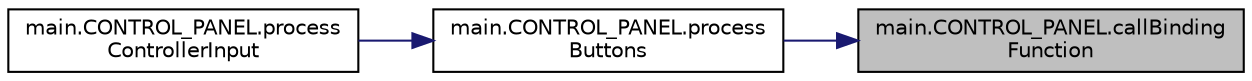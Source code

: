 digraph "main.CONTROL_PANEL.callBindingFunction"
{
 // LATEX_PDF_SIZE
  edge [fontname="Helvetica",fontsize="10",labelfontname="Helvetica",labelfontsize="10"];
  node [fontname="Helvetica",fontsize="10",shape=record];
  rankdir="RL";
  Node1 [label="main.CONTROL_PANEL.callBinding\lFunction",height=0.2,width=0.4,color="black", fillcolor="grey75", style="filled", fontcolor="black",tooltip=" "];
  Node1 -> Node2 [dir="back",color="midnightblue",fontsize="10",style="solid",fontname="Helvetica"];
  Node2 [label="main.CONTROL_PANEL.process\lButtons",height=0.2,width=0.4,color="black", fillcolor="white", style="filled",URL="$classmain_1_1_c_o_n_t_r_o_l___p_a_n_e_l.html#ac543ebfd92abbbbcf50a27f25e48ef77",tooltip=" "];
  Node2 -> Node3 [dir="back",color="midnightblue",fontsize="10",style="solid",fontname="Helvetica"];
  Node3 [label="main.CONTROL_PANEL.process\lControllerInput",height=0.2,width=0.4,color="black", fillcolor="white", style="filled",URL="$classmain_1_1_c_o_n_t_r_o_l___p_a_n_e_l.html#a0f4335fb4de6149a9de33086d8fcbb0e",tooltip=" "];
}
